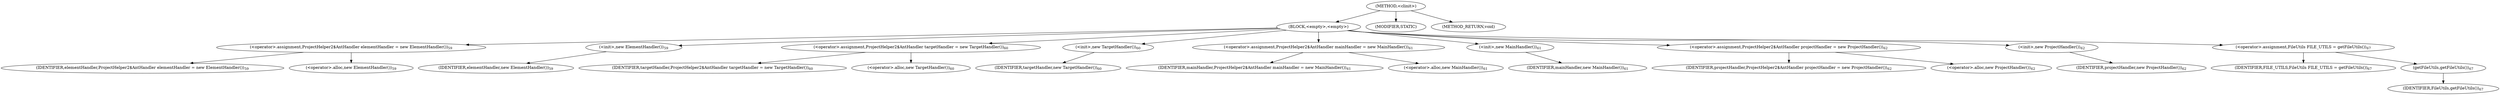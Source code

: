 digraph "&lt;clinit&gt;" {  
"2356" [label = <(METHOD,&lt;clinit&gt;)> ]
"2357" [label = <(BLOCK,&lt;empty&gt;,&lt;empty&gt;)> ]
"2358" [label = <(&lt;operator&gt;.assignment,ProjectHelper2$AntHandler elementHandler = new ElementHandler())<SUB>59</SUB>> ]
"2359" [label = <(IDENTIFIER,elementHandler,ProjectHelper2$AntHandler elementHandler = new ElementHandler())<SUB>59</SUB>> ]
"2360" [label = <(&lt;operator&gt;.alloc,new ElementHandler())<SUB>59</SUB>> ]
"2361" [label = <(&lt;init&gt;,new ElementHandler())<SUB>59</SUB>> ]
"3" [label = <(IDENTIFIER,elementHandler,new ElementHandler())<SUB>59</SUB>> ]
"2362" [label = <(&lt;operator&gt;.assignment,ProjectHelper2$AntHandler targetHandler = new TargetHandler())<SUB>60</SUB>> ]
"2363" [label = <(IDENTIFIER,targetHandler,ProjectHelper2$AntHandler targetHandler = new TargetHandler())<SUB>60</SUB>> ]
"2364" [label = <(&lt;operator&gt;.alloc,new TargetHandler())<SUB>60</SUB>> ]
"2365" [label = <(&lt;init&gt;,new TargetHandler())<SUB>60</SUB>> ]
"5" [label = <(IDENTIFIER,targetHandler,new TargetHandler())<SUB>60</SUB>> ]
"2366" [label = <(&lt;operator&gt;.assignment,ProjectHelper2$AntHandler mainHandler = new MainHandler())<SUB>61</SUB>> ]
"2367" [label = <(IDENTIFIER,mainHandler,ProjectHelper2$AntHandler mainHandler = new MainHandler())<SUB>61</SUB>> ]
"2368" [label = <(&lt;operator&gt;.alloc,new MainHandler())<SUB>61</SUB>> ]
"2369" [label = <(&lt;init&gt;,new MainHandler())<SUB>61</SUB>> ]
"7" [label = <(IDENTIFIER,mainHandler,new MainHandler())<SUB>61</SUB>> ]
"2370" [label = <(&lt;operator&gt;.assignment,ProjectHelper2$AntHandler projectHandler = new ProjectHandler())<SUB>62</SUB>> ]
"2371" [label = <(IDENTIFIER,projectHandler,ProjectHelper2$AntHandler projectHandler = new ProjectHandler())<SUB>62</SUB>> ]
"2372" [label = <(&lt;operator&gt;.alloc,new ProjectHandler())<SUB>62</SUB>> ]
"2373" [label = <(&lt;init&gt;,new ProjectHandler())<SUB>62</SUB>> ]
"9" [label = <(IDENTIFIER,projectHandler,new ProjectHandler())<SUB>62</SUB>> ]
"2374" [label = <(&lt;operator&gt;.assignment,FileUtils FILE_UTILS = getFileUtils())<SUB>67</SUB>> ]
"2375" [label = <(IDENTIFIER,FILE_UTILS,FileUtils FILE_UTILS = getFileUtils())<SUB>67</SUB>> ]
"2376" [label = <(getFileUtils,getFileUtils())<SUB>67</SUB>> ]
"2377" [label = <(IDENTIFIER,FileUtils,getFileUtils())<SUB>67</SUB>> ]
"2378" [label = <(MODIFIER,STATIC)> ]
"2379" [label = <(METHOD_RETURN,void)> ]
  "2356" -> "2357" 
  "2356" -> "2378" 
  "2356" -> "2379" 
  "2357" -> "2358" 
  "2357" -> "2361" 
  "2357" -> "2362" 
  "2357" -> "2365" 
  "2357" -> "2366" 
  "2357" -> "2369" 
  "2357" -> "2370" 
  "2357" -> "2373" 
  "2357" -> "2374" 
  "2358" -> "2359" 
  "2358" -> "2360" 
  "2361" -> "3" 
  "2362" -> "2363" 
  "2362" -> "2364" 
  "2365" -> "5" 
  "2366" -> "2367" 
  "2366" -> "2368" 
  "2369" -> "7" 
  "2370" -> "2371" 
  "2370" -> "2372" 
  "2373" -> "9" 
  "2374" -> "2375" 
  "2374" -> "2376" 
  "2376" -> "2377" 
}
